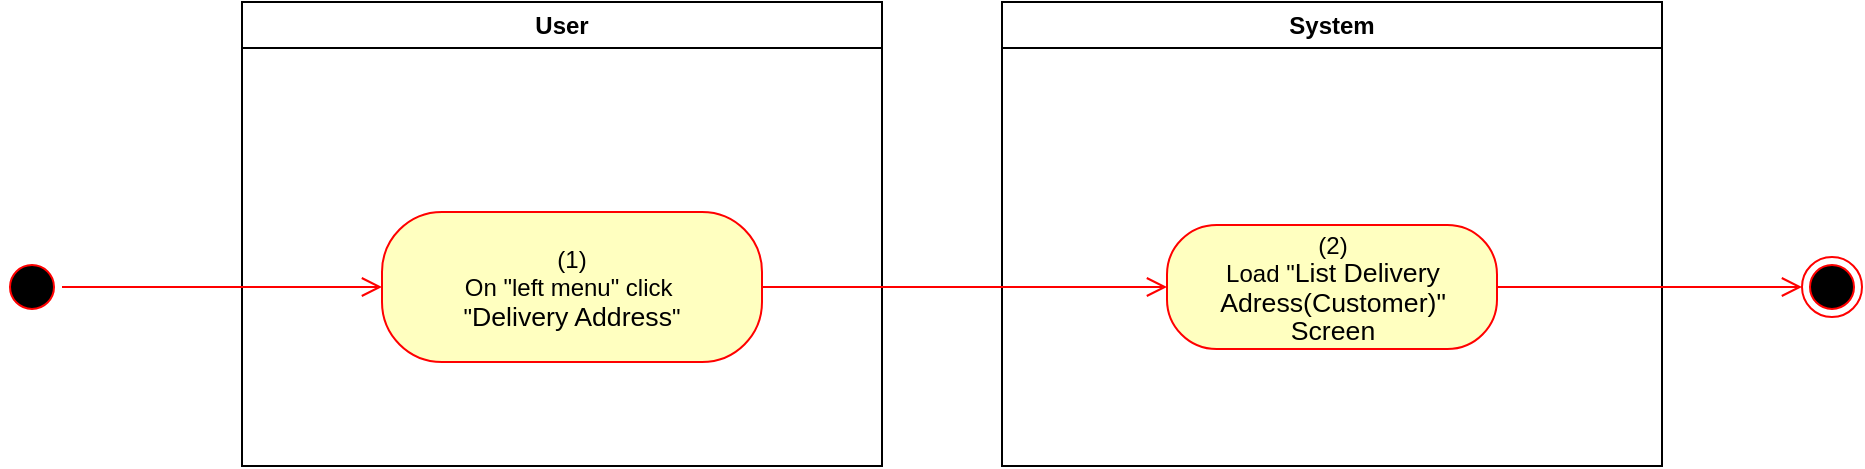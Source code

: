 <mxfile version="15.4.0" type="device"><diagram id="Qwj2gJ4kyzB27FJEPXI4" name="Page-1"><mxGraphModel dx="1086" dy="806" grid="1" gridSize="10" guides="1" tooltips="1" connect="1" arrows="1" fold="1" page="1" pageScale="1" pageWidth="850" pageHeight="1100" math="0" shadow="0"><root><mxCell id="0"/><mxCell id="1" parent="0"/><mxCell id="Zloj5c9XIfyp7i-hQj9U-1" value="User" style="swimlane;whiteSpace=wrap" vertex="1" parent="1"><mxGeometry x="140" y="128" width="320" height="232" as="geometry"><mxRectangle x="120" y="128" width="60" height="23" as="alternateBounds"/></mxGeometry></mxCell><mxCell id="Zloj5c9XIfyp7i-hQj9U-2" value="&lt;span&gt;(1)&lt;/span&gt;&lt;br style=&quot;padding: 0px ; margin: 0px&quot;&gt;&lt;span&gt;On &quot;left menu&quot; click&amp;nbsp;&lt;/span&gt;&lt;br style=&quot;padding: 0px ; margin: 0px&quot;&gt;&lt;span&gt;&quot;&lt;/span&gt;&lt;span lang=&quot;EN-GB&quot; style=&quot;font-size: 10.0pt ; line-height: 107% ; font-family: &amp;#34;arial&amp;#34; , sans-serif&quot;&gt;Delivery Address&lt;/span&gt;&lt;span&gt;&quot;&lt;/span&gt;" style="rounded=1;whiteSpace=wrap;html=1;arcSize=40;fontColor=#000000;fillColor=#ffffc0;strokeColor=#ff0000;" vertex="1" parent="Zloj5c9XIfyp7i-hQj9U-1"><mxGeometry x="70" y="105" width="190" height="75" as="geometry"/></mxCell><mxCell id="Zloj5c9XIfyp7i-hQj9U-3" value="System" style="swimlane;whiteSpace=wrap;startSize=23;" vertex="1" parent="1"><mxGeometry x="520" y="128" width="330" height="232" as="geometry"/></mxCell><mxCell id="Zloj5c9XIfyp7i-hQj9U-4" value="(2)&lt;br&gt;Load &quot;&lt;span lang=&quot;EN-GB&quot; style=&quot;font-size: 10pt ; line-height: 107% ; font-family: &amp;#34;arial&amp;#34; , sans-serif&quot;&gt;&lt;span lang=&quot;EN-GB&quot; style=&quot;font-size: 10.0pt ; line-height: 107% ; font-family: &amp;#34;arial&amp;#34; , sans-serif&quot;&gt;List Delivery Adress(Customer)&quot;&lt;/span&gt;&lt;br&gt;Screen&lt;br&gt;&lt;/span&gt;" style="rounded=1;whiteSpace=wrap;html=1;arcSize=40;fontColor=#000000;fillColor=#ffffc0;strokeColor=#ff0000;" vertex="1" parent="Zloj5c9XIfyp7i-hQj9U-3"><mxGeometry x="82.5" y="111.5" width="165" height="62" as="geometry"/></mxCell><mxCell id="Zloj5c9XIfyp7i-hQj9U-5" value="" style="ellipse;html=1;shape=startState;fillColor=#000000;strokeColor=#ff0000;" vertex="1" parent="1"><mxGeometry x="20" y="255.5" width="30" height="30" as="geometry"/></mxCell><mxCell id="Zloj5c9XIfyp7i-hQj9U-6" value="" style="edgeStyle=orthogonalEdgeStyle;html=1;verticalAlign=bottom;endArrow=open;endSize=8;strokeColor=#ff0000;rounded=0;entryX=0;entryY=0.5;entryDx=0;entryDy=0;" edge="1" parent="1" source="Zloj5c9XIfyp7i-hQj9U-5" target="Zloj5c9XIfyp7i-hQj9U-2"><mxGeometry relative="1" as="geometry"><mxPoint x="200" y="253" as="targetPoint"/></mxGeometry></mxCell><mxCell id="Zloj5c9XIfyp7i-hQj9U-7" value="" style="edgeStyle=orthogonalEdgeStyle;html=1;verticalAlign=bottom;endArrow=open;endSize=8;strokeColor=#ff0000;rounded=0;entryX=0;entryY=0.5;entryDx=0;entryDy=0;" edge="1" parent="1" source="Zloj5c9XIfyp7i-hQj9U-2" target="Zloj5c9XIfyp7i-hQj9U-4"><mxGeometry relative="1" as="geometry"><mxPoint x="600" y="271" as="targetPoint"/></mxGeometry></mxCell><mxCell id="Zloj5c9XIfyp7i-hQj9U-8" value="" style="ellipse;html=1;shape=endState;fillColor=#000000;strokeColor=#ff0000;" vertex="1" parent="1"><mxGeometry x="920" y="255.5" width="30" height="30" as="geometry"/></mxCell><mxCell id="Zloj5c9XIfyp7i-hQj9U-9" value="" style="edgeStyle=orthogonalEdgeStyle;html=1;verticalAlign=bottom;endArrow=open;endSize=8;strokeColor=#ff0000;rounded=0;exitX=1;exitY=0.5;exitDx=0;exitDy=0;entryX=0;entryY=0.5;entryDx=0;entryDy=0;" edge="1" parent="1" source="Zloj5c9XIfyp7i-hQj9U-4" target="Zloj5c9XIfyp7i-hQj9U-8"><mxGeometry relative="1" as="geometry"><mxPoint x="820" y="760" as="targetPoint"/><mxPoint x="850" y="785" as="sourcePoint"/></mxGeometry></mxCell></root></mxGraphModel></diagram></mxfile>